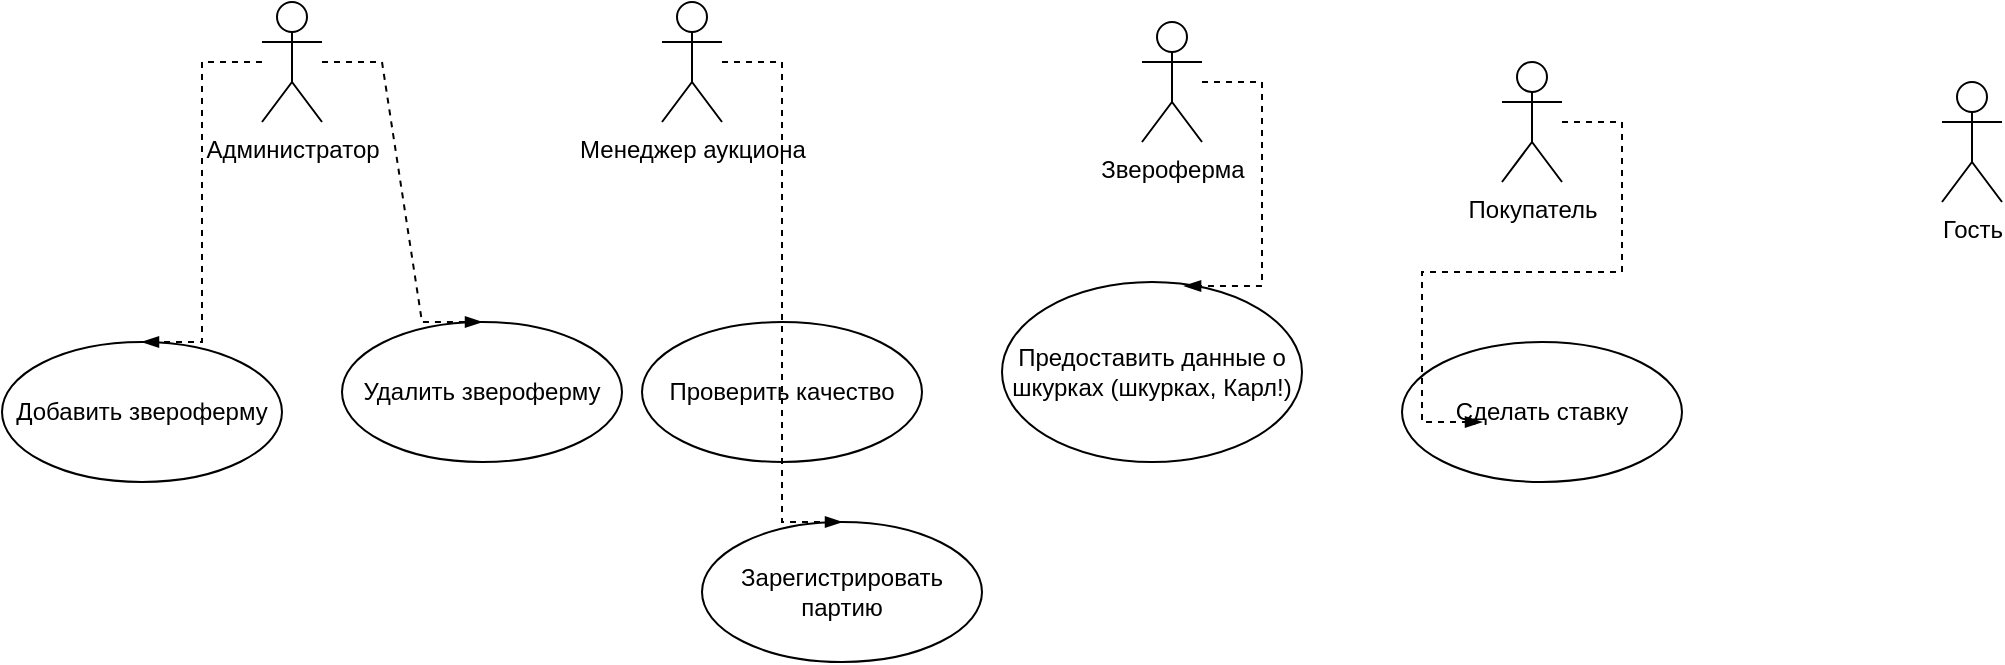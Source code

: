 <mxfile version="26.2.4">
  <diagram name="Страница — 1" id="5RWuW9Xk4jRM9uD_GGZx">
    <mxGraphModel dx="2255" dy="785" grid="1" gridSize="10" guides="1" tooltips="1" connect="1" arrows="1" fold="1" page="1" pageScale="1" pageWidth="827" pageHeight="1169" math="0" shadow="0">
      <root>
        <mxCell id="0" />
        <mxCell id="1" parent="0" />
        <mxCell id="5HpX7BQeGc_26zsiggS--1" value="Покупатель" style="shape=umlActor;verticalLabelPosition=bottom;verticalAlign=top;html=1;outlineConnect=0;" vertex="1" parent="1">
          <mxGeometry x="450" y="200" width="30" height="60" as="geometry" />
        </mxCell>
        <mxCell id="5HpX7BQeGc_26zsiggS--2" value="Звероферма" style="shape=umlActor;verticalLabelPosition=bottom;verticalAlign=top;html=1;outlineConnect=0;" vertex="1" parent="1">
          <mxGeometry x="270" y="180" width="30" height="60" as="geometry" />
        </mxCell>
        <mxCell id="5HpX7BQeGc_26zsiggS--3" value="Менеджер аукциона" style="shape=umlActor;verticalLabelPosition=bottom;verticalAlign=top;html=1;outlineConnect=0;" vertex="1" parent="1">
          <mxGeometry x="30" y="170" width="30" height="60" as="geometry" />
        </mxCell>
        <mxCell id="5HpX7BQeGc_26zsiggS--4" value="Администратор" style="shape=umlActor;verticalLabelPosition=bottom;verticalAlign=top;html=1;outlineConnect=0;" vertex="1" parent="1">
          <mxGeometry x="-170" y="170" width="30" height="60" as="geometry" />
        </mxCell>
        <mxCell id="5HpX7BQeGc_26zsiggS--7" value="Гость" style="shape=umlActor;verticalLabelPosition=bottom;verticalAlign=top;html=1;outlineConnect=0;" vertex="1" parent="1">
          <mxGeometry x="670" y="210" width="30" height="60" as="geometry" />
        </mxCell>
        <mxCell id="5HpX7BQeGc_26zsiggS--8" value="Добавить звероферму" style="ellipse;whiteSpace=wrap;html=1;" vertex="1" parent="1">
          <mxGeometry x="-300" y="340" width="140" height="70" as="geometry" />
        </mxCell>
        <mxCell id="5HpX7BQeGc_26zsiggS--9" value="Удалить звероферму" style="ellipse;whiteSpace=wrap;html=1;" vertex="1" parent="1">
          <mxGeometry x="-130" y="330" width="140" height="70" as="geometry" />
        </mxCell>
        <mxCell id="5HpX7BQeGc_26zsiggS--10" value="Зарегистрировать партию" style="ellipse;whiteSpace=wrap;html=1;" vertex="1" parent="1">
          <mxGeometry x="50" y="430" width="140" height="70" as="geometry" />
        </mxCell>
        <mxCell id="5HpX7BQeGc_26zsiggS--11" value="Проверить качество" style="ellipse;whiteSpace=wrap;html=1;" vertex="1" parent="1">
          <mxGeometry x="20" y="330" width="140" height="70" as="geometry" />
        </mxCell>
        <mxCell id="5HpX7BQeGc_26zsiggS--12" value="Предоставить данные о шкурках (шкурках, Карл!)" style="ellipse;whiteSpace=wrap;html=1;" vertex="1" parent="1">
          <mxGeometry x="200" y="310" width="150" height="90" as="geometry" />
        </mxCell>
        <mxCell id="5HpX7BQeGc_26zsiggS--13" value="Сделать ставку" style="ellipse;whiteSpace=wrap;html=1;" vertex="1" parent="1">
          <mxGeometry x="400" y="340" width="140" height="70" as="geometry" />
        </mxCell>
        <mxCell id="5HpX7BQeGc_26zsiggS--14" value="" style="edgeStyle=entityRelationEdgeStyle;fontSize=12;html=1;endArrow=blockThin;endFill=1;startArrow=none;rounded=0;startFill=0;dashed=1;entryX=0.5;entryY=0;entryDx=0;entryDy=0;" edge="1" parent="1" source="5HpX7BQeGc_26zsiggS--4" target="5HpX7BQeGc_26zsiggS--9">
          <mxGeometry width="60" height="60" relative="1" as="geometry">
            <mxPoint x="-100" y="430" as="sourcePoint" />
            <mxPoint x="-200" y="340" as="targetPoint" />
            <Array as="points">
              <mxPoint x="-250" y="290" />
            </Array>
          </mxGeometry>
        </mxCell>
        <mxCell id="5HpX7BQeGc_26zsiggS--15" value="" style="edgeStyle=entityRelationEdgeStyle;fontSize=12;html=1;endArrow=blockThin;endFill=1;startArrow=none;rounded=0;startFill=0;dashed=1;entryX=0.5;entryY=0;entryDx=0;entryDy=0;" edge="1" parent="1" source="5HpX7BQeGc_26zsiggS--4" target="5HpX7BQeGc_26zsiggS--8">
          <mxGeometry width="60" height="60" relative="1" as="geometry">
            <mxPoint x="380" y="440" as="sourcePoint" />
            <mxPoint x="440" y="380" as="targetPoint" />
          </mxGeometry>
        </mxCell>
        <mxCell id="5HpX7BQeGc_26zsiggS--16" value="" style="edgeStyle=entityRelationEdgeStyle;fontSize=12;html=1;endArrow=blockThin;endFill=1;startArrow=none;rounded=0;startFill=0;dashed=1;" edge="1" parent="1" source="5HpX7BQeGc_26zsiggS--3">
          <mxGeometry width="60" height="60" relative="1" as="geometry">
            <mxPoint x="380" y="440" as="sourcePoint" />
            <mxPoint x="120" y="430" as="targetPoint" />
          </mxGeometry>
        </mxCell>
        <mxCell id="5HpX7BQeGc_26zsiggS--17" value="" style="edgeStyle=entityRelationEdgeStyle;fontSize=12;html=1;endArrow=blockThin;endFill=1;startArrow=none;rounded=0;startFill=0;dashed=1;entryX=0.607;entryY=0.022;entryDx=0;entryDy=0;entryPerimeter=0;" edge="1" parent="1" source="5HpX7BQeGc_26zsiggS--2" target="5HpX7BQeGc_26zsiggS--12">
          <mxGeometry width="60" height="60" relative="1" as="geometry">
            <mxPoint x="380" y="440" as="sourcePoint" />
            <mxPoint x="440" y="380" as="targetPoint" />
          </mxGeometry>
        </mxCell>
        <mxCell id="5HpX7BQeGc_26zsiggS--18" value="" style="edgeStyle=entityRelationEdgeStyle;fontSize=12;html=1;endArrow=blockThin;endFill=1;startArrow=none;rounded=0;startFill=0;dashed=1;" edge="1" parent="1" source="5HpX7BQeGc_26zsiggS--1">
          <mxGeometry width="60" height="60" relative="1" as="geometry">
            <mxPoint x="380" y="440" as="sourcePoint" />
            <mxPoint x="440" y="380" as="targetPoint" />
          </mxGeometry>
        </mxCell>
      </root>
    </mxGraphModel>
  </diagram>
</mxfile>
